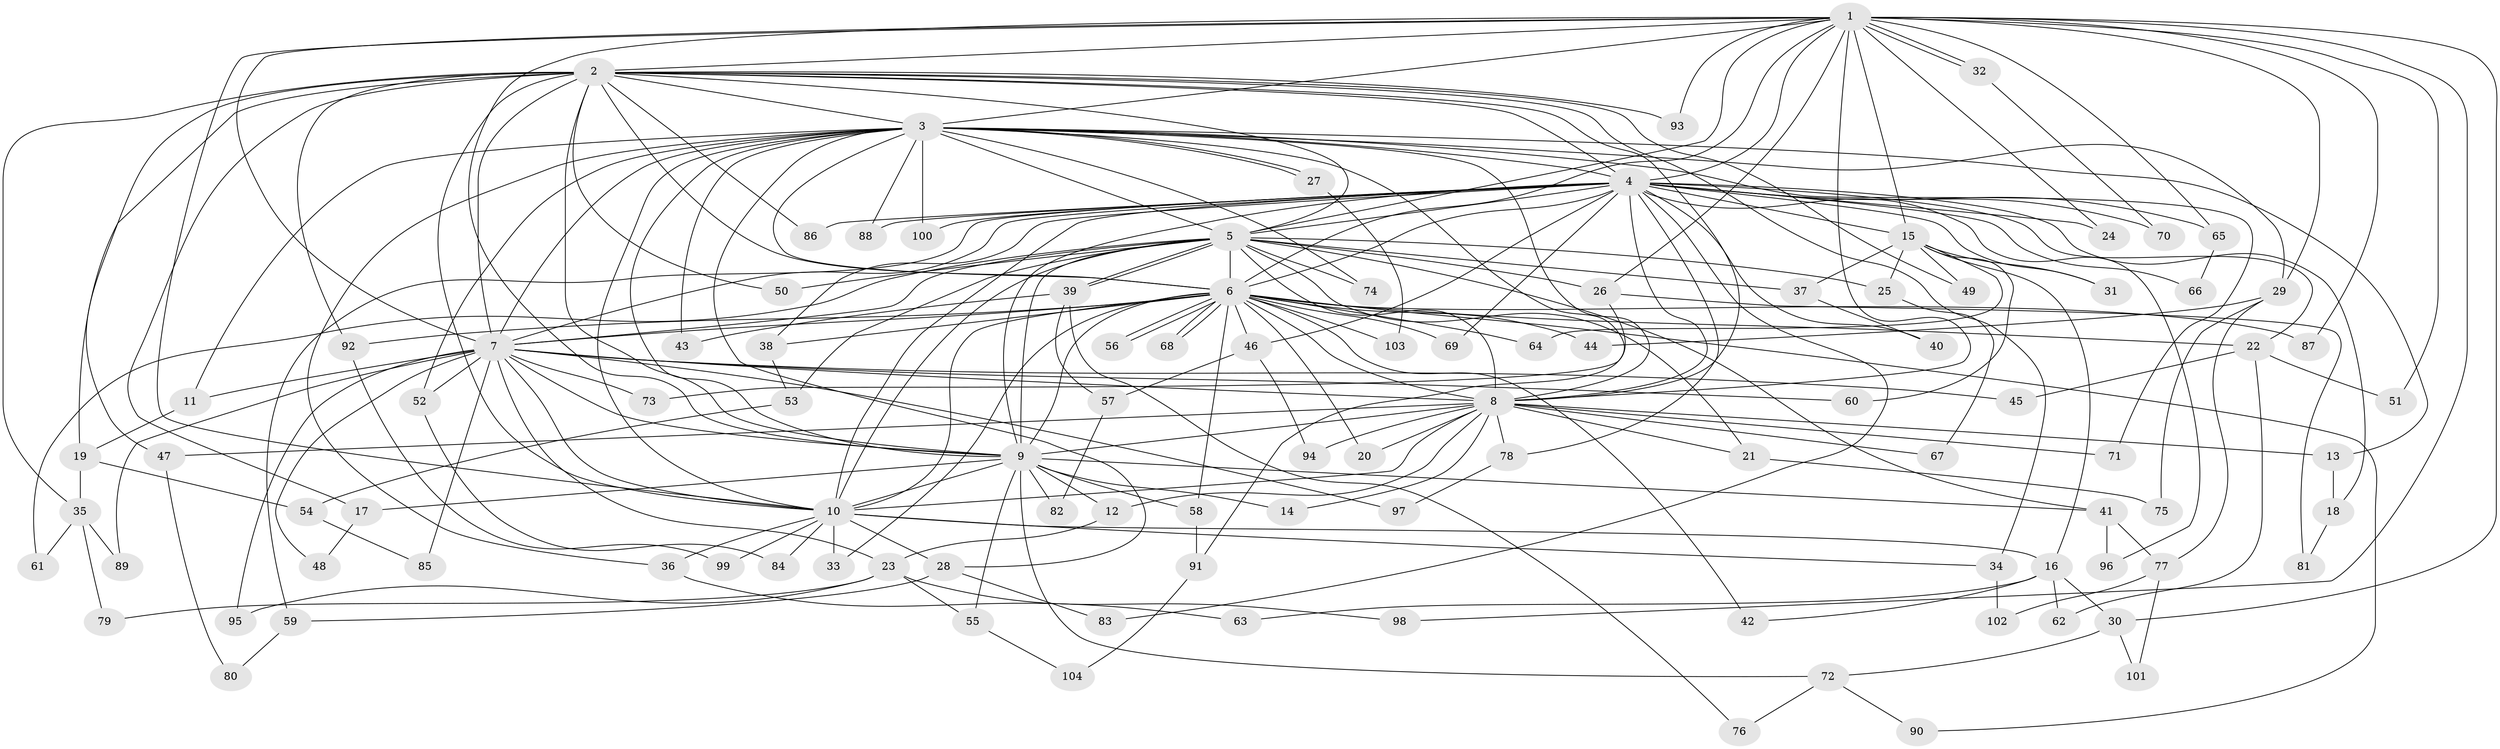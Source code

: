 // coarse degree distribution, {4: 0.25, 6: 0.09375, 5: 0.1875, 2: 0.125, 15: 0.03125, 17: 0.0625, 3: 0.0625, 1: 0.0625, 13: 0.03125, 12: 0.03125, 9: 0.03125, 21: 0.03125}
// Generated by graph-tools (version 1.1) at 2025/36/03/04/25 23:36:27]
// undirected, 104 vertices, 233 edges
graph export_dot {
  node [color=gray90,style=filled];
  1;
  2;
  3;
  4;
  5;
  6;
  7;
  8;
  9;
  10;
  11;
  12;
  13;
  14;
  15;
  16;
  17;
  18;
  19;
  20;
  21;
  22;
  23;
  24;
  25;
  26;
  27;
  28;
  29;
  30;
  31;
  32;
  33;
  34;
  35;
  36;
  37;
  38;
  39;
  40;
  41;
  42;
  43;
  44;
  45;
  46;
  47;
  48;
  49;
  50;
  51;
  52;
  53;
  54;
  55;
  56;
  57;
  58;
  59;
  60;
  61;
  62;
  63;
  64;
  65;
  66;
  67;
  68;
  69;
  70;
  71;
  72;
  73;
  74;
  75;
  76;
  77;
  78;
  79;
  80;
  81;
  82;
  83;
  84;
  85;
  86;
  87;
  88;
  89;
  90;
  91;
  92;
  93;
  94;
  95;
  96;
  97;
  98;
  99;
  100;
  101;
  102;
  103;
  104;
  1 -- 2;
  1 -- 3;
  1 -- 4;
  1 -- 5;
  1 -- 6;
  1 -- 7;
  1 -- 8;
  1 -- 9;
  1 -- 10;
  1 -- 15;
  1 -- 24;
  1 -- 26;
  1 -- 29;
  1 -- 30;
  1 -- 32;
  1 -- 32;
  1 -- 51;
  1 -- 65;
  1 -- 87;
  1 -- 93;
  1 -- 98;
  2 -- 3;
  2 -- 4;
  2 -- 5;
  2 -- 6;
  2 -- 7;
  2 -- 8;
  2 -- 9;
  2 -- 10;
  2 -- 17;
  2 -- 19;
  2 -- 34;
  2 -- 35;
  2 -- 47;
  2 -- 49;
  2 -- 50;
  2 -- 86;
  2 -- 92;
  2 -- 93;
  3 -- 4;
  3 -- 5;
  3 -- 6;
  3 -- 7;
  3 -- 8;
  3 -- 9;
  3 -- 10;
  3 -- 11;
  3 -- 13;
  3 -- 27;
  3 -- 27;
  3 -- 28;
  3 -- 29;
  3 -- 36;
  3 -- 43;
  3 -- 52;
  3 -- 71;
  3 -- 74;
  3 -- 88;
  3 -- 91;
  3 -- 100;
  4 -- 5;
  4 -- 6;
  4 -- 7;
  4 -- 8;
  4 -- 9;
  4 -- 10;
  4 -- 15;
  4 -- 18;
  4 -- 22;
  4 -- 24;
  4 -- 31;
  4 -- 38;
  4 -- 40;
  4 -- 46;
  4 -- 59;
  4 -- 65;
  4 -- 66;
  4 -- 69;
  4 -- 70;
  4 -- 78;
  4 -- 83;
  4 -- 86;
  4 -- 88;
  4 -- 96;
  4 -- 100;
  5 -- 6;
  5 -- 7;
  5 -- 8;
  5 -- 9;
  5 -- 10;
  5 -- 21;
  5 -- 25;
  5 -- 26;
  5 -- 37;
  5 -- 39;
  5 -- 39;
  5 -- 41;
  5 -- 50;
  5 -- 53;
  5 -- 61;
  5 -- 74;
  6 -- 7;
  6 -- 8;
  6 -- 9;
  6 -- 10;
  6 -- 20;
  6 -- 22;
  6 -- 33;
  6 -- 38;
  6 -- 42;
  6 -- 44;
  6 -- 46;
  6 -- 56;
  6 -- 56;
  6 -- 58;
  6 -- 64;
  6 -- 68;
  6 -- 68;
  6 -- 69;
  6 -- 87;
  6 -- 90;
  6 -- 92;
  6 -- 103;
  7 -- 8;
  7 -- 9;
  7 -- 10;
  7 -- 11;
  7 -- 23;
  7 -- 45;
  7 -- 48;
  7 -- 52;
  7 -- 60;
  7 -- 73;
  7 -- 85;
  7 -- 89;
  7 -- 95;
  7 -- 97;
  8 -- 9;
  8 -- 10;
  8 -- 12;
  8 -- 13;
  8 -- 14;
  8 -- 20;
  8 -- 21;
  8 -- 47;
  8 -- 67;
  8 -- 71;
  8 -- 78;
  8 -- 94;
  9 -- 10;
  9 -- 12;
  9 -- 14;
  9 -- 17;
  9 -- 41;
  9 -- 55;
  9 -- 58;
  9 -- 72;
  9 -- 82;
  10 -- 16;
  10 -- 28;
  10 -- 33;
  10 -- 34;
  10 -- 36;
  10 -- 84;
  10 -- 99;
  11 -- 19;
  12 -- 23;
  13 -- 18;
  15 -- 16;
  15 -- 25;
  15 -- 31;
  15 -- 37;
  15 -- 49;
  15 -- 60;
  15 -- 64;
  16 -- 30;
  16 -- 42;
  16 -- 62;
  16 -- 63;
  17 -- 48;
  18 -- 81;
  19 -- 35;
  19 -- 54;
  21 -- 75;
  22 -- 45;
  22 -- 51;
  22 -- 62;
  23 -- 55;
  23 -- 79;
  23 -- 95;
  23 -- 98;
  25 -- 67;
  26 -- 73;
  26 -- 81;
  27 -- 103;
  28 -- 59;
  28 -- 83;
  29 -- 44;
  29 -- 75;
  29 -- 77;
  30 -- 72;
  30 -- 101;
  32 -- 70;
  34 -- 102;
  35 -- 61;
  35 -- 79;
  35 -- 89;
  36 -- 63;
  37 -- 40;
  38 -- 53;
  39 -- 43;
  39 -- 57;
  39 -- 76;
  41 -- 77;
  41 -- 96;
  46 -- 57;
  46 -- 94;
  47 -- 80;
  52 -- 84;
  53 -- 54;
  54 -- 85;
  55 -- 104;
  57 -- 82;
  58 -- 91;
  59 -- 80;
  65 -- 66;
  72 -- 76;
  72 -- 90;
  77 -- 101;
  77 -- 102;
  78 -- 97;
  91 -- 104;
  92 -- 99;
}
